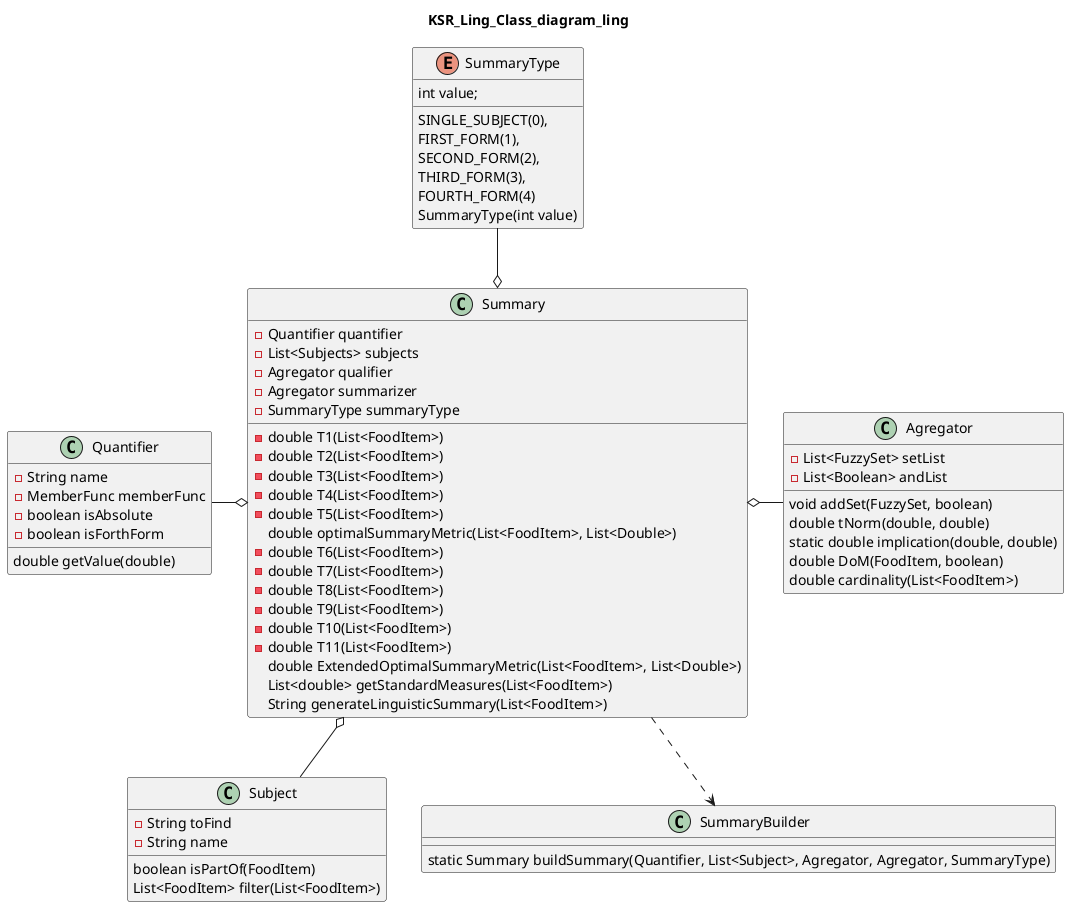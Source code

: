 @startuml
title KSR_Ling_Class_diagram_ling



class Summary{
    - Quantifier quantifier
    - List<Subjects> subjects
    - Agregator qualifier
    - Agregator summarizer
    - SummaryType summaryType

    - double T1(List<FoodItem>)
    - double T2(List<FoodItem>)
    - double T3(List<FoodItem>)
    - double T4(List<FoodItem>)
    - double T5(List<FoodItem>)
    double optimalSummaryMetric(List<FoodItem>, List<Double>)
    - double T6(List<FoodItem>)
    - double T7(List<FoodItem>)
    - double T8(List<FoodItem>)
    - double T9(List<FoodItem>)
    - double T10(List<FoodItem>)
    - double T11(List<FoodItem>)
    double ExtendedOptimalSummaryMetric(List<FoodItem>, List<Double>)
    List<double> getStandardMeasures(List<FoodItem>)
    String generateLinguisticSummary(List<FoodItem>)

}

class Quantifier{
    - String name
    - MemberFunc memberFunc
    - boolean isAbsolute
    - boolean isForthForm

    double getValue(double)
}

class Agregator{
    - List<FuzzySet> setList
    - List<Boolean> andList

    void addSet(FuzzySet, boolean)
    double tNorm(double, double)
    static double implication(double, double)
    double DoM(FoodItem, boolean)
    double cardinality(List<FoodItem>)
}

class Subject{
    - String toFind
    - String name

    boolean isPartOf(FoodItem)
    List<FoodItem> filter(List<FoodItem>)
}

class SummaryBuilder{
    static Summary buildSummary(Quantifier, List<Subject>, Agregator, Agregator, SummaryType)
}

enum SummaryType {
    SINGLE_SUBJECT(0),
    FIRST_FORM(1),
    SECOND_FORM(2),
    THIRD_FORM(3),
    FOURTH_FORM(4)
    int value;

    SummaryType(int value)
}

Summary o-u- SummaryType
Summary o-l- Quantifier
Summary o-- Subject
Summary o-r- Agregator
Summary .d.> SummaryBuilder
